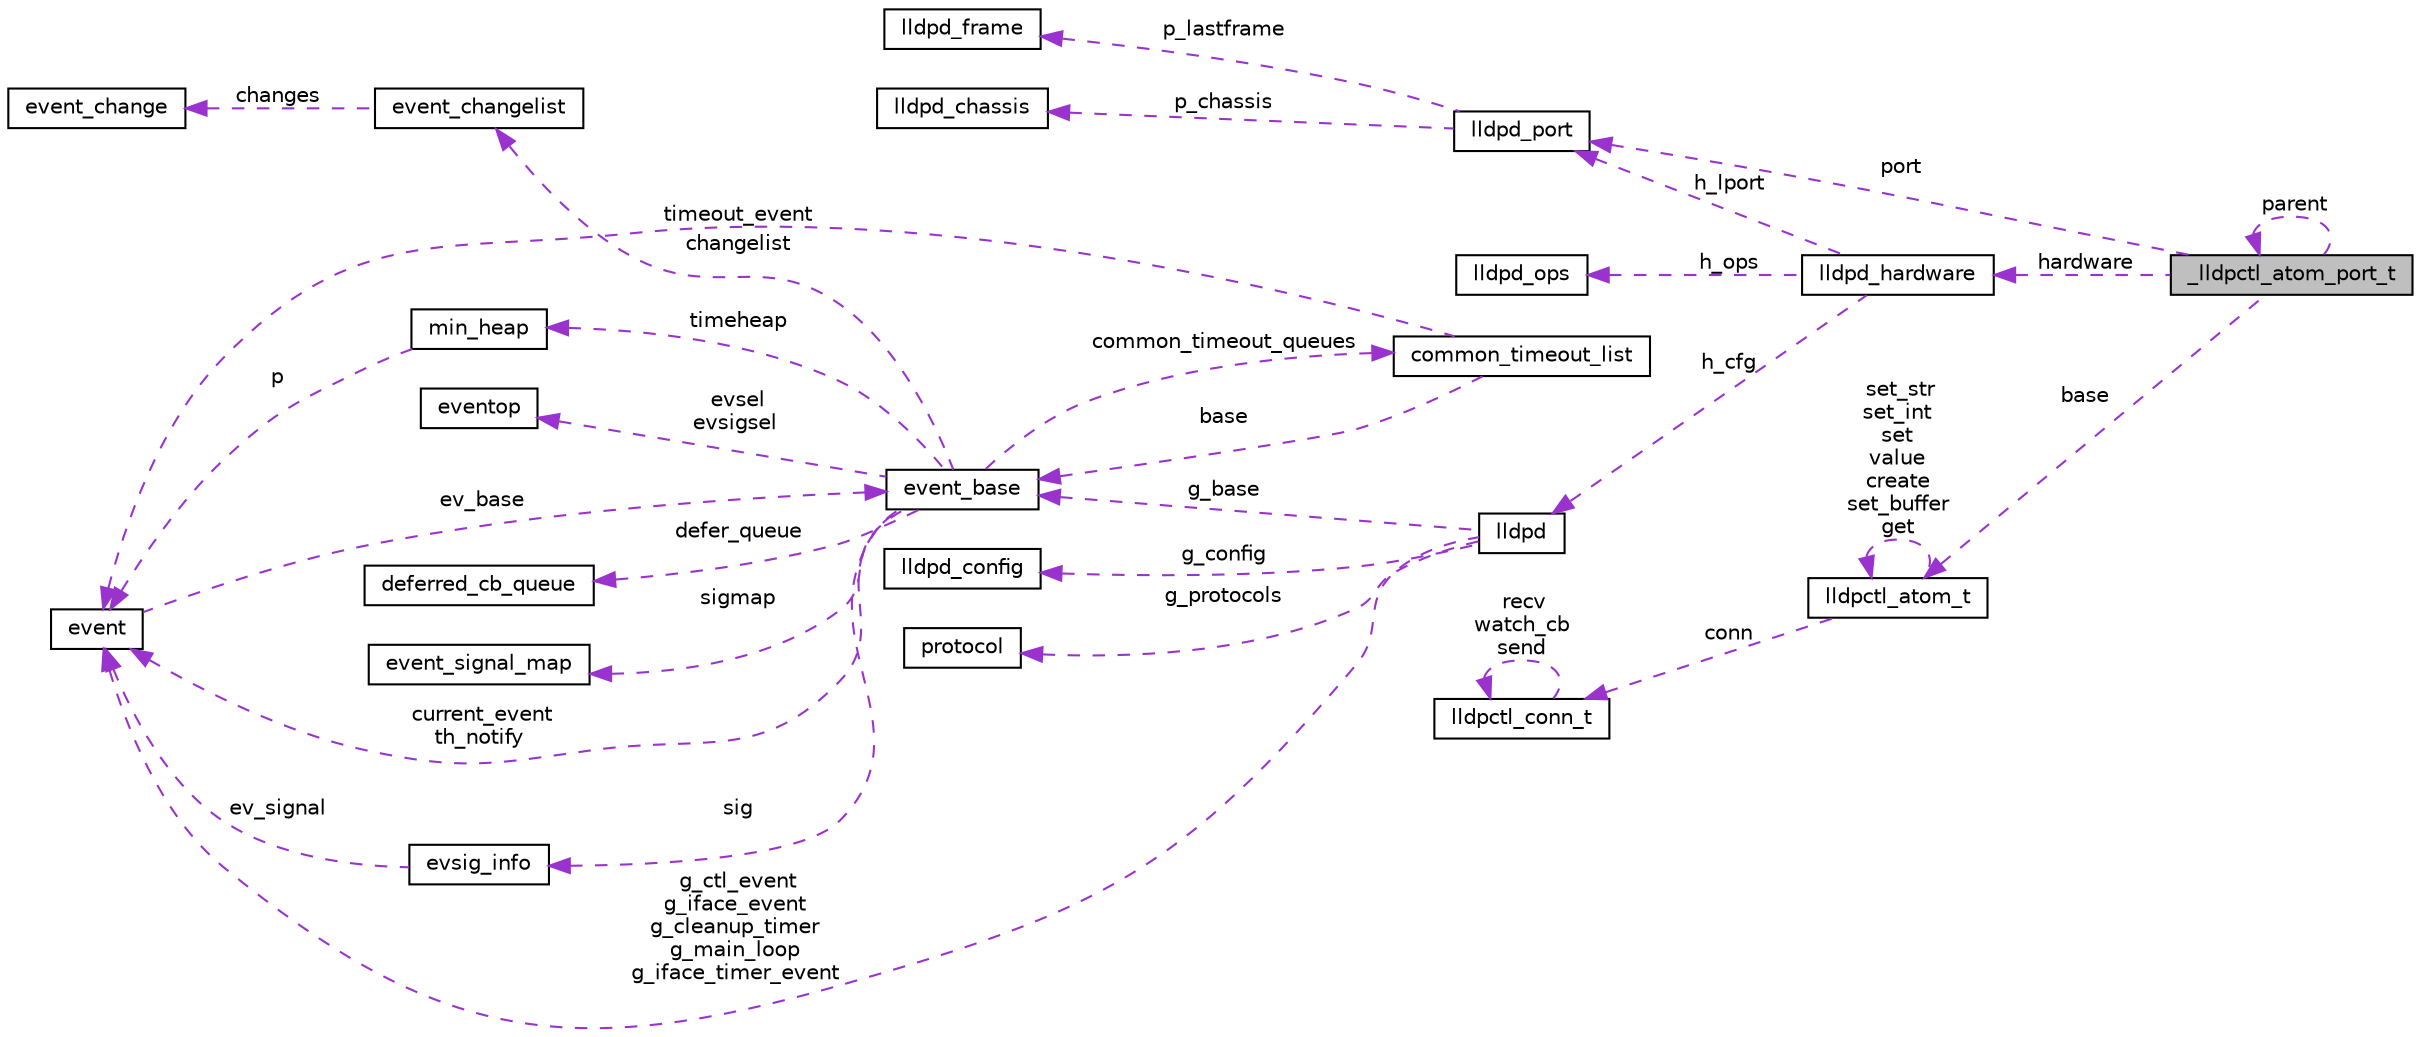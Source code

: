 digraph G
{
  edge [fontname="Helvetica",fontsize="10",labelfontname="Helvetica",labelfontsize="10"];
  node [fontname="Helvetica",fontsize="10",shape=record];
  rankdir="LR";
  Node1 [label="_lldpctl_atom_port_t",height=0.2,width=0.4,color="black", fillcolor="grey75", style="filled" fontcolor="black"];
  Node1 -> Node1 [dir="back",color="darkorchid3",fontsize="10",style="dashed",label=" parent" ,fontname="Helvetica"];
  Node2 -> Node1 [dir="back",color="darkorchid3",fontsize="10",style="dashed",label=" hardware" ,fontname="Helvetica"];
  Node2 [label="lldpd_hardware",height=0.2,width=0.4,color="black", fillcolor="white", style="filled",URL="$structlldpd__hardware.html"];
  Node3 -> Node2 [dir="back",color="darkorchid3",fontsize="10",style="dashed",label=" h_cfg" ,fontname="Helvetica"];
  Node3 [label="lldpd",height=0.2,width=0.4,color="black", fillcolor="white", style="filled",URL="$structlldpd.html"];
  Node4 -> Node3 [dir="back",color="darkorchid3",fontsize="10",style="dashed",label=" g_protocols" ,fontname="Helvetica"];
  Node4 [label="protocol",height=0.2,width=0.4,color="black", fillcolor="white", style="filled",URL="$structprotocol.html"];
  Node5 -> Node3 [dir="back",color="darkorchid3",fontsize="10",style="dashed",label=" g_ctl_event\ng_iface_event\ng_cleanup_timer\ng_main_loop\ng_iface_timer_event" ,fontname="Helvetica"];
  Node5 [label="event",height=0.2,width=0.4,color="black", fillcolor="white", style="filled",URL="$structevent.html"];
  Node6 -> Node5 [dir="back",color="darkorchid3",fontsize="10",style="dashed",label=" ev_base" ,fontname="Helvetica"];
  Node6 [label="event_base",height=0.2,width=0.4,color="black", fillcolor="white", style="filled",URL="$structevent__base.html"];
  Node7 -> Node6 [dir="back",color="darkorchid3",fontsize="10",style="dashed",label=" evsel\nevsigsel" ,fontname="Helvetica"];
  Node7 [label="eventop",height=0.2,width=0.4,color="black", fillcolor="white", style="filled",URL="$structeventop.html"];
  Node8 -> Node6 [dir="back",color="darkorchid3",fontsize="10",style="dashed",label=" sig" ,fontname="Helvetica"];
  Node8 [label="evsig_info",height=0.2,width=0.4,color="black", fillcolor="white", style="filled",URL="$structevsig__info.html"];
  Node5 -> Node8 [dir="back",color="darkorchid3",fontsize="10",style="dashed",label=" ev_signal" ,fontname="Helvetica"];
  Node9 -> Node6 [dir="back",color="darkorchid3",fontsize="10",style="dashed",label=" timeheap" ,fontname="Helvetica"];
  Node9 [label="min_heap",height=0.2,width=0.4,color="black", fillcolor="white", style="filled",URL="$structmin__heap.html"];
  Node5 -> Node9 [dir="back",color="darkorchid3",fontsize="10",style="dashed",label=" p" ,fontname="Helvetica"];
  Node10 -> Node6 [dir="back",color="darkorchid3",fontsize="10",style="dashed",label=" defer_queue" ,fontname="Helvetica"];
  Node10 [label="deferred_cb_queue",height=0.2,width=0.4,color="black", fillcolor="white", style="filled",URL="$structdeferred__cb__queue.html"];
  Node5 -> Node6 [dir="back",color="darkorchid3",fontsize="10",style="dashed",label=" current_event\nth_notify" ,fontname="Helvetica"];
  Node11 -> Node6 [dir="back",color="darkorchid3",fontsize="10",style="dashed",label=" common_timeout_queues" ,fontname="Helvetica"];
  Node11 [label="common_timeout_list",height=0.2,width=0.4,color="black", fillcolor="white", style="filled",URL="$structcommon__timeout__list.html"];
  Node5 -> Node11 [dir="back",color="darkorchid3",fontsize="10",style="dashed",label=" timeout_event" ,fontname="Helvetica"];
  Node6 -> Node11 [dir="back",color="darkorchid3",fontsize="10",style="dashed",label=" base" ,fontname="Helvetica"];
  Node12 -> Node6 [dir="back",color="darkorchid3",fontsize="10",style="dashed",label=" sigmap" ,fontname="Helvetica"];
  Node12 [label="event_signal_map",height=0.2,width=0.4,color="black", fillcolor="white", style="filled",URL="$structevent__signal__map.html"];
  Node13 -> Node6 [dir="back",color="darkorchid3",fontsize="10",style="dashed",label=" changelist" ,fontname="Helvetica"];
  Node13 [label="event_changelist",height=0.2,width=0.4,color="black", fillcolor="white", style="filled",URL="$structevent__changelist.html"];
  Node14 -> Node13 [dir="back",color="darkorchid3",fontsize="10",style="dashed",label=" changes" ,fontname="Helvetica"];
  Node14 [label="event_change",height=0.2,width=0.4,color="black", fillcolor="white", style="filled",URL="$structevent__change.html"];
  Node15 -> Node3 [dir="back",color="darkorchid3",fontsize="10",style="dashed",label=" g_config" ,fontname="Helvetica"];
  Node15 [label="lldpd_config",height=0.2,width=0.4,color="black", fillcolor="white", style="filled",URL="$structlldpd__config.html"];
  Node6 -> Node3 [dir="back",color="darkorchid3",fontsize="10",style="dashed",label=" g_base" ,fontname="Helvetica"];
  Node16 -> Node2 [dir="back",color="darkorchid3",fontsize="10",style="dashed",label=" h_lport" ,fontname="Helvetica"];
  Node16 [label="lldpd_port",height=0.2,width=0.4,color="black", fillcolor="white", style="filled",URL="$structlldpd__port.html"];
  Node17 -> Node16 [dir="back",color="darkorchid3",fontsize="10",style="dashed",label=" p_lastframe" ,fontname="Helvetica"];
  Node17 [label="lldpd_frame",height=0.2,width=0.4,color="black", fillcolor="white", style="filled",URL="$structlldpd__frame.html"];
  Node18 -> Node16 [dir="back",color="darkorchid3",fontsize="10",style="dashed",label=" p_chassis" ,fontname="Helvetica"];
  Node18 [label="lldpd_chassis",height=0.2,width=0.4,color="black", fillcolor="white", style="filled",URL="$structlldpd__chassis.html"];
  Node19 -> Node2 [dir="back",color="darkorchid3",fontsize="10",style="dashed",label=" h_ops" ,fontname="Helvetica"];
  Node19 [label="lldpd_ops",height=0.2,width=0.4,color="black", fillcolor="white", style="filled",URL="$structlldpd__ops.html"];
  Node20 -> Node1 [dir="back",color="darkorchid3",fontsize="10",style="dashed",label=" base" ,fontname="Helvetica"];
  Node20 [label="lldpctl_atom_t",height=0.2,width=0.4,color="black", fillcolor="white", style="filled",URL="$structlldpctl__atom__t.html"];
  Node21 -> Node20 [dir="back",color="darkorchid3",fontsize="10",style="dashed",label=" conn" ,fontname="Helvetica"];
  Node21 [label="lldpctl_conn_t",height=0.2,width=0.4,color="black", fillcolor="white", style="filled",URL="$structlldpctl__conn__t.html"];
  Node21 -> Node21 [dir="back",color="darkorchid3",fontsize="10",style="dashed",label=" recv\nwatch_cb\nsend" ,fontname="Helvetica"];
  Node20 -> Node20 [dir="back",color="darkorchid3",fontsize="10",style="dashed",label=" set_str\nset_int\nset\nvalue\ncreate\nset_buffer\nget" ,fontname="Helvetica"];
  Node16 -> Node1 [dir="back",color="darkorchid3",fontsize="10",style="dashed",label=" port" ,fontname="Helvetica"];
}
